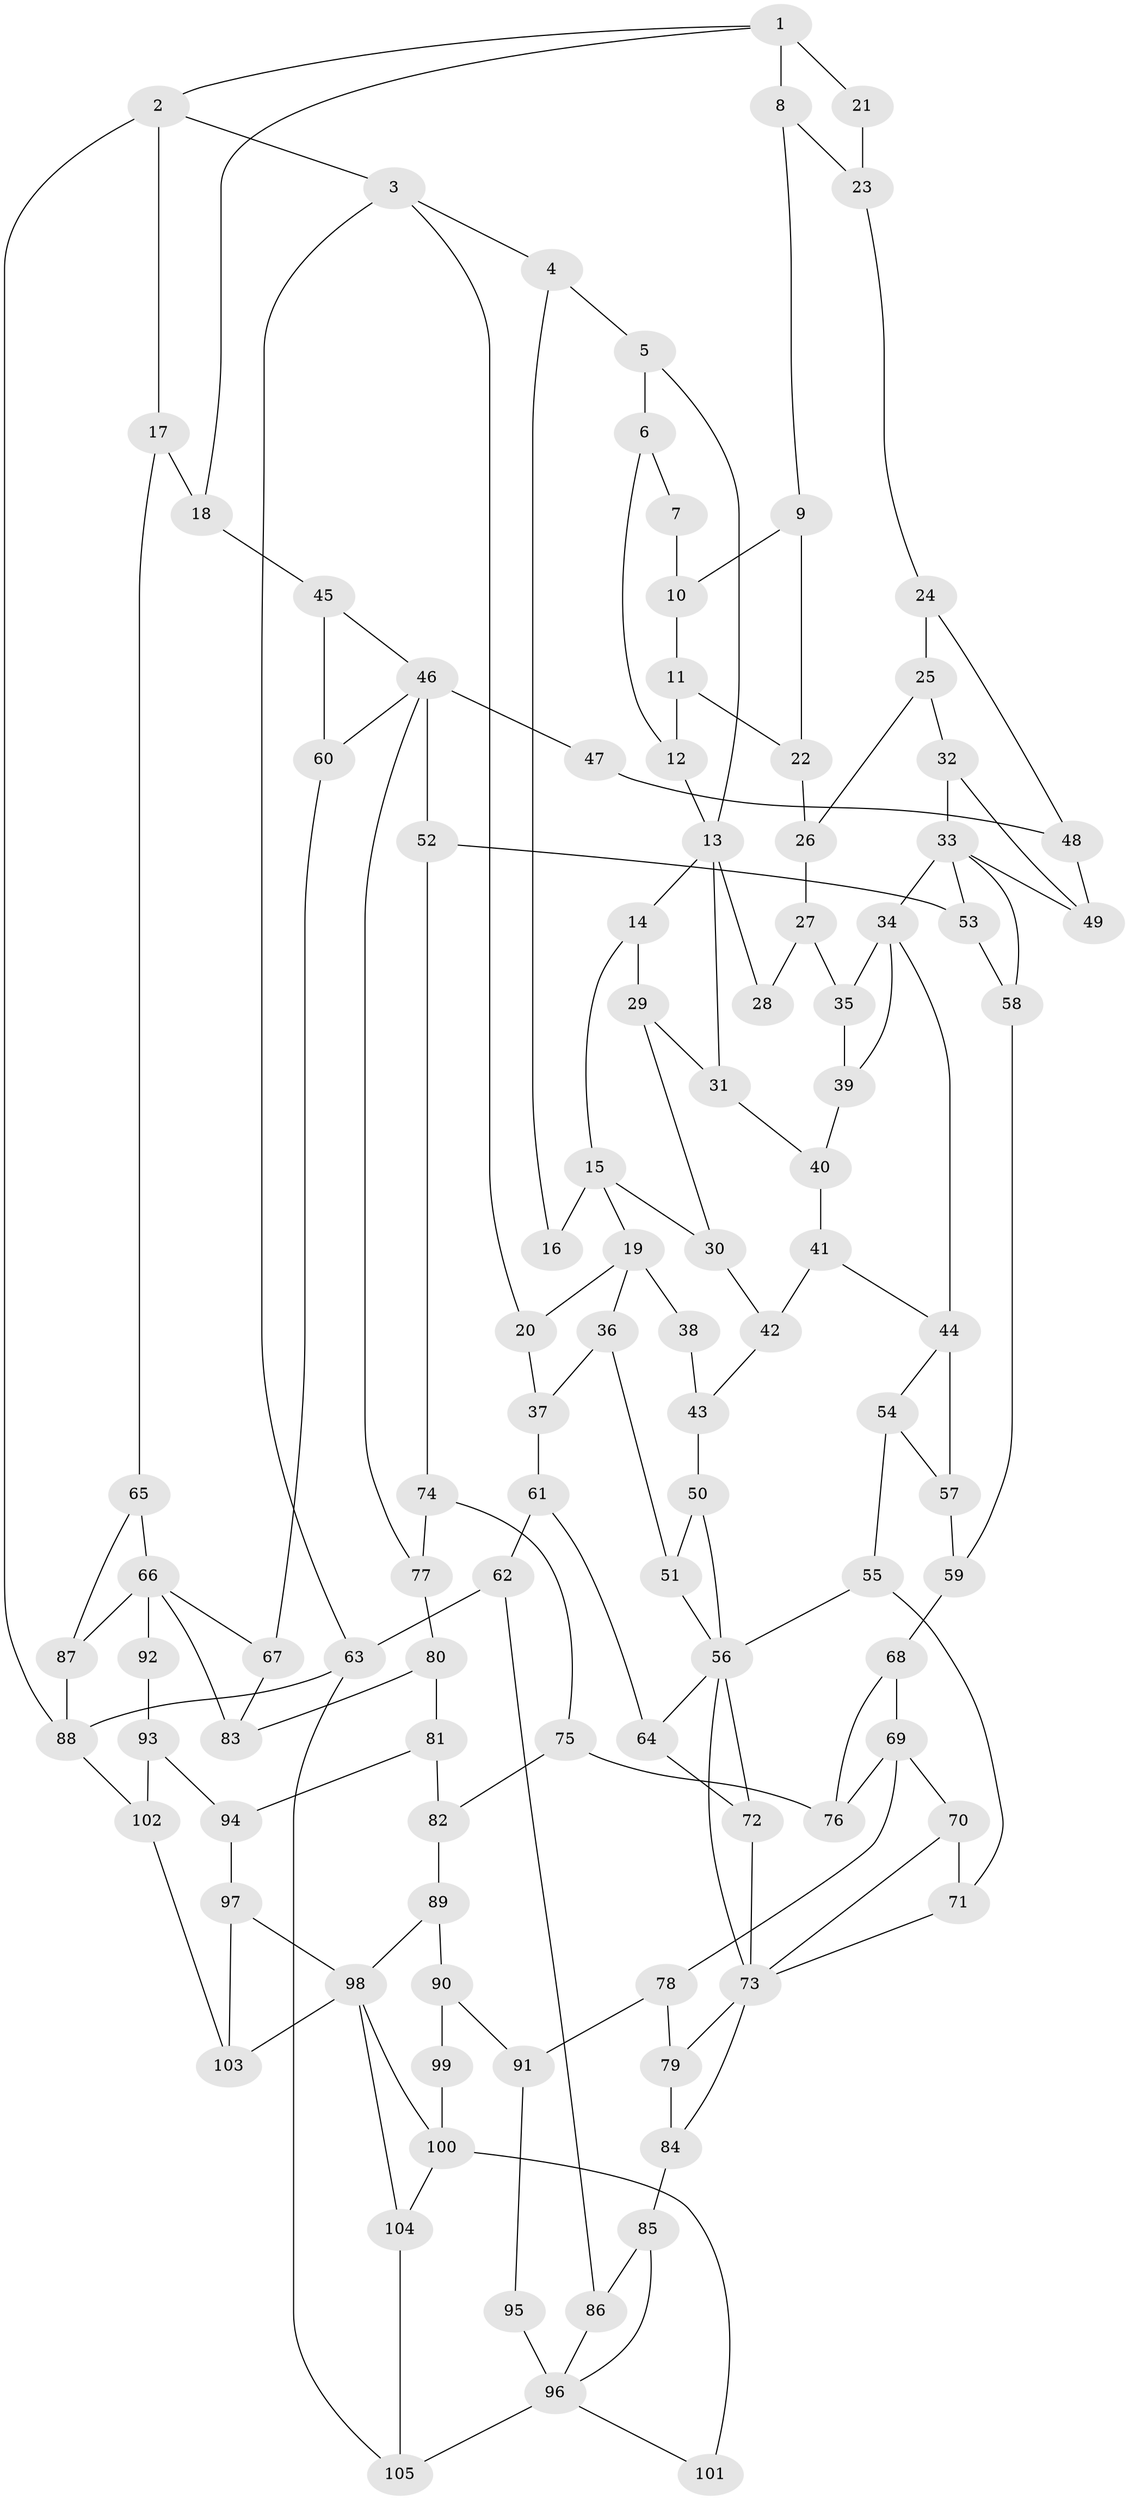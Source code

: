 // original degree distribution, {3: 0.013513513513513514, 6: 0.22972972972972974, 5: 0.5135135135135135, 4: 0.24324324324324326}
// Generated by graph-tools (version 1.1) at 2025/54/03/04/25 22:54:18]
// undirected, 105 vertices, 167 edges
graph export_dot {
  node [color=gray90,style=filled];
  1;
  2;
  3;
  4;
  5;
  6;
  7;
  8;
  9;
  10;
  11;
  12;
  13;
  14;
  15;
  16;
  17;
  18;
  19;
  20;
  21;
  22;
  23;
  24;
  25;
  26;
  27;
  28;
  29;
  30;
  31;
  32;
  33;
  34;
  35;
  36;
  37;
  38;
  39;
  40;
  41;
  42;
  43;
  44;
  45;
  46;
  47;
  48;
  49;
  50;
  51;
  52;
  53;
  54;
  55;
  56;
  57;
  58;
  59;
  60;
  61;
  62;
  63;
  64;
  65;
  66;
  67;
  68;
  69;
  70;
  71;
  72;
  73;
  74;
  75;
  76;
  77;
  78;
  79;
  80;
  81;
  82;
  83;
  84;
  85;
  86;
  87;
  88;
  89;
  90;
  91;
  92;
  93;
  94;
  95;
  96;
  97;
  98;
  99;
  100;
  101;
  102;
  103;
  104;
  105;
  1 -- 2 [weight=1.0];
  1 -- 8 [weight=1.0];
  1 -- 18 [weight=1.0];
  1 -- 21 [weight=2.0];
  2 -- 3 [weight=1.0];
  2 -- 17 [weight=1.0];
  2 -- 88 [weight=1.0];
  3 -- 4 [weight=1.0];
  3 -- 20 [weight=1.0];
  3 -- 63 [weight=1.0];
  4 -- 5 [weight=1.0];
  4 -- 16 [weight=1.0];
  5 -- 6 [weight=1.0];
  5 -- 13 [weight=1.0];
  6 -- 7 [weight=1.0];
  6 -- 12 [weight=1.0];
  7 -- 10 [weight=1.0];
  8 -- 9 [weight=1.0];
  8 -- 23 [weight=1.0];
  9 -- 10 [weight=1.0];
  9 -- 22 [weight=1.0];
  10 -- 11 [weight=1.0];
  11 -- 12 [weight=1.0];
  11 -- 22 [weight=1.0];
  12 -- 13 [weight=1.0];
  13 -- 14 [weight=1.0];
  13 -- 28 [weight=2.0];
  13 -- 31 [weight=1.0];
  14 -- 15 [weight=1.0];
  14 -- 29 [weight=1.0];
  15 -- 16 [weight=2.0];
  15 -- 19 [weight=2.0];
  15 -- 30 [weight=1.0];
  17 -- 18 [weight=1.0];
  17 -- 65 [weight=1.0];
  18 -- 45 [weight=1.0];
  19 -- 20 [weight=1.0];
  19 -- 36 [weight=1.0];
  19 -- 38 [weight=2.0];
  20 -- 37 [weight=1.0];
  21 -- 23 [weight=1.0];
  22 -- 26 [weight=1.0];
  23 -- 24 [weight=1.0];
  24 -- 25 [weight=1.0];
  24 -- 48 [weight=1.0];
  25 -- 26 [weight=1.0];
  25 -- 32 [weight=1.0];
  26 -- 27 [weight=1.0];
  27 -- 28 [weight=1.0];
  27 -- 35 [weight=1.0];
  29 -- 30 [weight=1.0];
  29 -- 31 [weight=1.0];
  30 -- 42 [weight=1.0];
  31 -- 40 [weight=1.0];
  32 -- 33 [weight=1.0];
  32 -- 49 [weight=1.0];
  33 -- 34 [weight=2.0];
  33 -- 49 [weight=1.0];
  33 -- 53 [weight=1.0];
  33 -- 58 [weight=1.0];
  34 -- 35 [weight=1.0];
  34 -- 39 [weight=1.0];
  34 -- 44 [weight=2.0];
  35 -- 39 [weight=1.0];
  36 -- 37 [weight=1.0];
  36 -- 51 [weight=1.0];
  37 -- 61 [weight=1.0];
  38 -- 43 [weight=1.0];
  39 -- 40 [weight=1.0];
  40 -- 41 [weight=1.0];
  41 -- 42 [weight=1.0];
  41 -- 44 [weight=1.0];
  42 -- 43 [weight=1.0];
  43 -- 50 [weight=1.0];
  44 -- 54 [weight=1.0];
  44 -- 57 [weight=1.0];
  45 -- 46 [weight=1.0];
  45 -- 60 [weight=1.0];
  46 -- 47 [weight=2.0];
  46 -- 52 [weight=1.0];
  46 -- 60 [weight=1.0];
  46 -- 77 [weight=1.0];
  47 -- 48 [weight=1.0];
  48 -- 49 [weight=1.0];
  50 -- 51 [weight=1.0];
  50 -- 56 [weight=1.0];
  51 -- 56 [weight=1.0];
  52 -- 53 [weight=1.0];
  52 -- 74 [weight=1.0];
  53 -- 58 [weight=1.0];
  54 -- 55 [weight=1.0];
  54 -- 57 [weight=1.0];
  55 -- 56 [weight=1.0];
  55 -- 71 [weight=1.0];
  56 -- 64 [weight=1.0];
  56 -- 72 [weight=1.0];
  56 -- 73 [weight=1.0];
  57 -- 59 [weight=1.0];
  58 -- 59 [weight=1.0];
  59 -- 68 [weight=1.0];
  60 -- 67 [weight=1.0];
  61 -- 62 [weight=1.0];
  61 -- 64 [weight=1.0];
  62 -- 63 [weight=1.0];
  62 -- 86 [weight=1.0];
  63 -- 88 [weight=1.0];
  63 -- 105 [weight=1.0];
  64 -- 72 [weight=1.0];
  65 -- 66 [weight=1.0];
  65 -- 87 [weight=1.0];
  66 -- 67 [weight=1.0];
  66 -- 83 [weight=1.0];
  66 -- 87 [weight=1.0];
  66 -- 92 [weight=2.0];
  67 -- 83 [weight=1.0];
  68 -- 69 [weight=1.0];
  68 -- 76 [weight=1.0];
  69 -- 70 [weight=1.0];
  69 -- 76 [weight=1.0];
  69 -- 78 [weight=1.0];
  70 -- 71 [weight=1.0];
  70 -- 73 [weight=1.0];
  71 -- 73 [weight=1.0];
  72 -- 73 [weight=1.0];
  73 -- 79 [weight=1.0];
  73 -- 84 [weight=1.0];
  74 -- 75 [weight=1.0];
  74 -- 77 [weight=1.0];
  75 -- 76 [weight=1.0];
  75 -- 82 [weight=1.0];
  77 -- 80 [weight=1.0];
  78 -- 79 [weight=1.0];
  78 -- 91 [weight=1.0];
  79 -- 84 [weight=1.0];
  80 -- 81 [weight=1.0];
  80 -- 83 [weight=1.0];
  81 -- 82 [weight=1.0];
  81 -- 94 [weight=1.0];
  82 -- 89 [weight=1.0];
  84 -- 85 [weight=1.0];
  85 -- 86 [weight=1.0];
  85 -- 96 [weight=1.0];
  86 -- 96 [weight=1.0];
  87 -- 88 [weight=1.0];
  88 -- 102 [weight=1.0];
  89 -- 90 [weight=1.0];
  89 -- 98 [weight=1.0];
  90 -- 91 [weight=1.0];
  90 -- 99 [weight=1.0];
  91 -- 95 [weight=1.0];
  92 -- 93 [weight=1.0];
  93 -- 94 [weight=1.0];
  93 -- 102 [weight=1.0];
  94 -- 97 [weight=1.0];
  95 -- 96 [weight=2.0];
  96 -- 101 [weight=1.0];
  96 -- 105 [weight=1.0];
  97 -- 98 [weight=1.0];
  97 -- 103 [weight=1.0];
  98 -- 100 [weight=1.0];
  98 -- 103 [weight=1.0];
  98 -- 104 [weight=1.0];
  99 -- 100 [weight=2.0];
  100 -- 101 [weight=2.0];
  100 -- 104 [weight=1.0];
  102 -- 103 [weight=1.0];
  104 -- 105 [weight=1.0];
}
